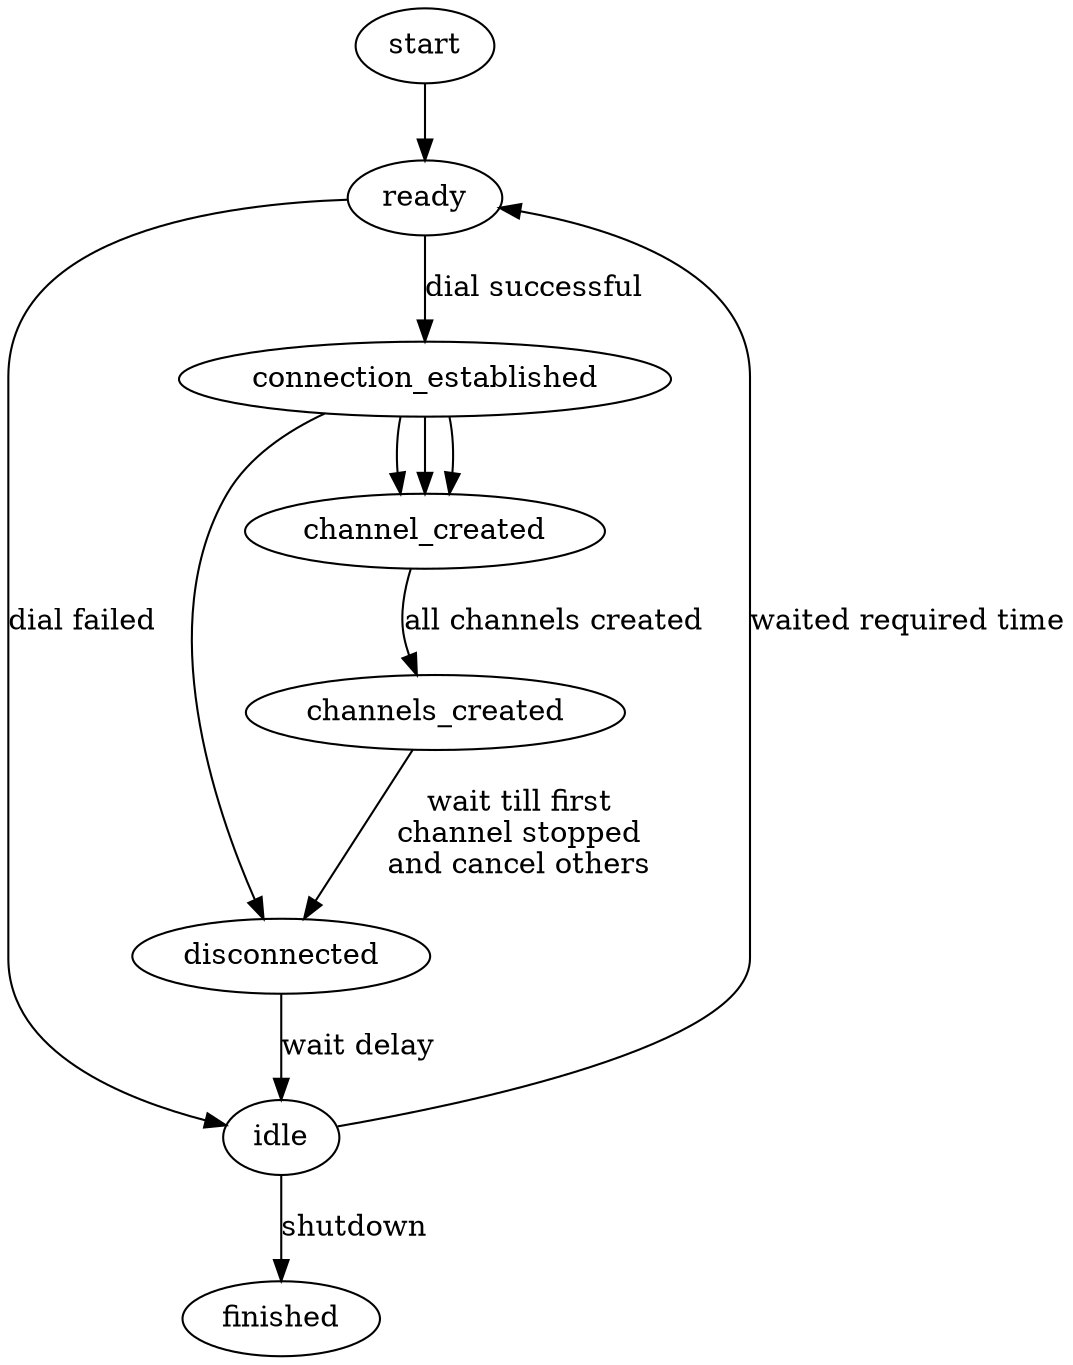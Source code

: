 digraph {
    start->ready;
    idle->ready[label="waited required time"];
    ready->idle[label="dial failed"]
    ready->connection_established[label="dial successful"];
    connection_established->disconnected;
    connection_established->channel_created;
    connection_established->channel_created;
    connection_established->channel_created;
    
    channel_created->channels_created[label="all channels created"];
    channels_created->disconnected [label="wait till first\nchannel stopped\nand cancel others"];
    disconnected->idle [label="wait delay"];
    idle->finished [label="shutdown"];
}